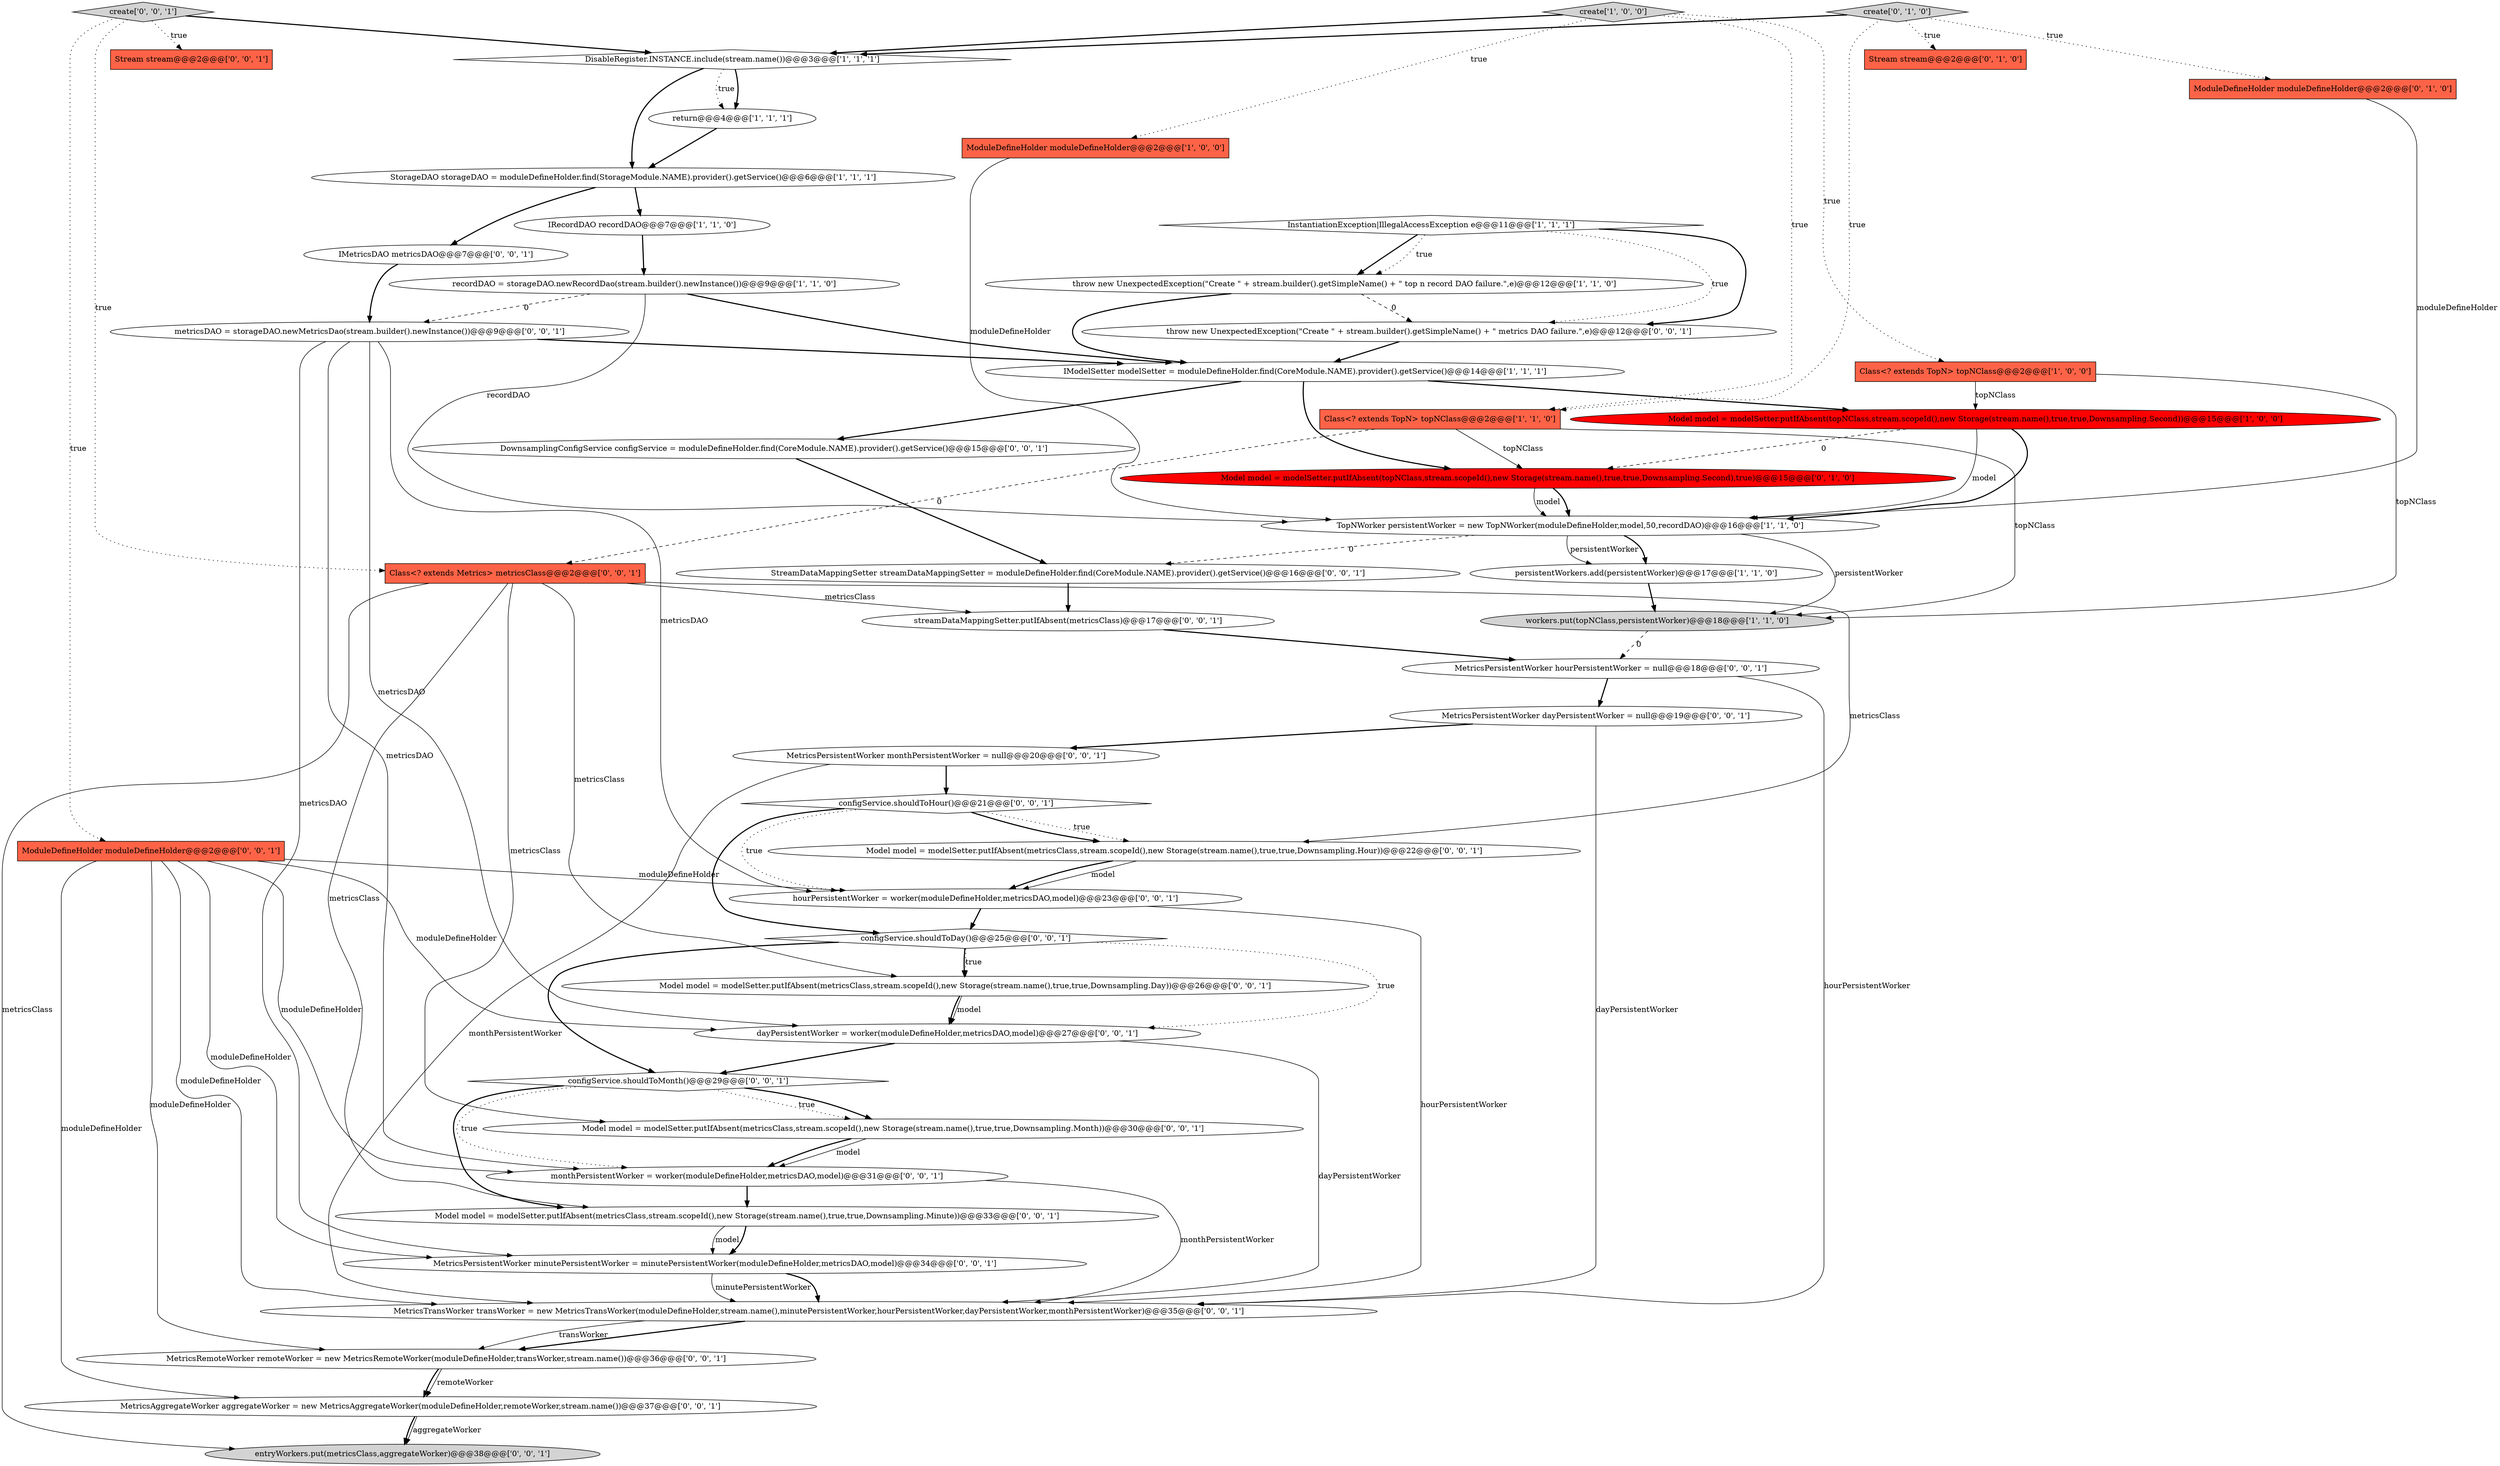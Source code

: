 digraph {
40 [style = filled, label = "MetricsPersistentWorker minutePersistentWorker = minutePersistentWorker(moduleDefineHolder,metricsDAO,model)@@@34@@@['0', '0', '1']", fillcolor = white, shape = ellipse image = "AAA0AAABBB3BBB"];
26 [style = filled, label = "MetricsPersistentWorker hourPersistentWorker = null@@@18@@@['0', '0', '1']", fillcolor = white, shape = ellipse image = "AAA0AAABBB3BBB"];
9 [style = filled, label = "TopNWorker persistentWorker = new TopNWorker(moduleDefineHolder,model,50,recordDAO)@@@16@@@['1', '1', '0']", fillcolor = white, shape = ellipse image = "AAA0AAABBB1BBB"];
37 [style = filled, label = "entryWorkers.put(metricsClass,aggregateWorker)@@@38@@@['0', '0', '1']", fillcolor = lightgray, shape = ellipse image = "AAA0AAABBB3BBB"];
43 [style = filled, label = "ModuleDefineHolder moduleDefineHolder@@@2@@@['0', '0', '1']", fillcolor = tomato, shape = box image = "AAA0AAABBB3BBB"];
13 [style = filled, label = "Model model = modelSetter.putIfAbsent(topNClass,stream.scopeId(),new Storage(stream.name(),true,true,Downsampling.Second))@@@15@@@['1', '0', '0']", fillcolor = red, shape = ellipse image = "AAA1AAABBB1BBB"];
42 [style = filled, label = "MetricsTransWorker transWorker = new MetricsTransWorker(moduleDefineHolder,stream.name(),minutePersistentWorker,hourPersistentWorker,dayPersistentWorker,monthPersistentWorker)@@@35@@@['0', '0', '1']", fillcolor = white, shape = ellipse image = "AAA0AAABBB3BBB"];
14 [style = filled, label = "Class<? extends TopN> topNClass@@@2@@@['1', '1', '0']", fillcolor = tomato, shape = box image = "AAA0AAABBB1BBB"];
29 [style = filled, label = "Stream stream@@@2@@@['0', '0', '1']", fillcolor = tomato, shape = box image = "AAA0AAABBB3BBB"];
38 [style = filled, label = "hourPersistentWorker = worker(moduleDefineHolder,metricsDAO,model)@@@23@@@['0', '0', '1']", fillcolor = white, shape = ellipse image = "AAA0AAABBB3BBB"];
19 [style = filled, label = "create['0', '1', '0']", fillcolor = lightgray, shape = diamond image = "AAA0AAABBB2BBB"];
4 [style = filled, label = "DisableRegister.INSTANCE.include(stream.name())@@@3@@@['1', '1', '1']", fillcolor = white, shape = diamond image = "AAA0AAABBB1BBB"];
2 [style = filled, label = "throw new UnexpectedException(\"Create \" + stream.builder().getSimpleName() + \" top n record DAO failure.\",e)@@@12@@@['1', '1', '0']", fillcolor = white, shape = ellipse image = "AAA0AAABBB1BBB"];
21 [style = filled, label = "Model model = modelSetter.putIfAbsent(metricsClass,stream.scopeId(),new Storage(stream.name(),true,true,Downsampling.Month))@@@30@@@['0', '0', '1']", fillcolor = white, shape = ellipse image = "AAA0AAABBB3BBB"];
12 [style = filled, label = "IModelSetter modelSetter = moduleDefineHolder.find(CoreModule.NAME).provider().getService()@@@14@@@['1', '1', '1']", fillcolor = white, shape = ellipse image = "AAA0AAABBB1BBB"];
25 [style = filled, label = "monthPersistentWorker = worker(moduleDefineHolder,metricsDAO,model)@@@31@@@['0', '0', '1']", fillcolor = white, shape = ellipse image = "AAA0AAABBB3BBB"];
45 [style = filled, label = "MetricsAggregateWorker aggregateWorker = new MetricsAggregateWorker(moduleDefineHolder,remoteWorker,stream.name())@@@37@@@['0', '0', '1']", fillcolor = white, shape = ellipse image = "AAA0AAABBB3BBB"];
33 [style = filled, label = "MetricsPersistentWorker monthPersistentWorker = null@@@20@@@['0', '0', '1']", fillcolor = white, shape = ellipse image = "AAA0AAABBB3BBB"];
7 [style = filled, label = "IRecordDAO recordDAO@@@7@@@['1', '1', '0']", fillcolor = white, shape = ellipse image = "AAA0AAABBB1BBB"];
32 [style = filled, label = "Model model = modelSetter.putIfAbsent(metricsClass,stream.scopeId(),new Storage(stream.name(),true,true,Downsampling.Minute))@@@33@@@['0', '0', '1']", fillcolor = white, shape = ellipse image = "AAA0AAABBB3BBB"];
27 [style = filled, label = "StreamDataMappingSetter streamDataMappingSetter = moduleDefineHolder.find(CoreModule.NAME).provider().getService()@@@16@@@['0', '0', '1']", fillcolor = white, shape = ellipse image = "AAA0AAABBB3BBB"];
15 [style = filled, label = "StorageDAO storageDAO = moduleDefineHolder.find(StorageModule.NAME).provider().getService()@@@6@@@['1', '1', '1']", fillcolor = white, shape = ellipse image = "AAA0AAABBB1BBB"];
31 [style = filled, label = "MetricsPersistentWorker dayPersistentWorker = null@@@19@@@['0', '0', '1']", fillcolor = white, shape = ellipse image = "AAA0AAABBB3BBB"];
39 [style = filled, label = "DownsamplingConfigService configService = moduleDefineHolder.find(CoreModule.NAME).provider().getService()@@@15@@@['0', '0', '1']", fillcolor = white, shape = ellipse image = "AAA0AAABBB3BBB"];
41 [style = filled, label = "Model model = modelSetter.putIfAbsent(metricsClass,stream.scopeId(),new Storage(stream.name(),true,true,Downsampling.Hour))@@@22@@@['0', '0', '1']", fillcolor = white, shape = ellipse image = "AAA0AAABBB3BBB"];
46 [style = filled, label = "Class<? extends Metrics> metricsClass@@@2@@@['0', '0', '1']", fillcolor = tomato, shape = box image = "AAA0AAABBB3BBB"];
8 [style = filled, label = "create['1', '0', '0']", fillcolor = lightgray, shape = diamond image = "AAA0AAABBB1BBB"];
30 [style = filled, label = "throw new UnexpectedException(\"Create \" + stream.builder().getSimpleName() + \" metrics DAO failure.\",e)@@@12@@@['0', '0', '1']", fillcolor = white, shape = ellipse image = "AAA0AAABBB3BBB"];
16 [style = filled, label = "Stream stream@@@2@@@['0', '1', '0']", fillcolor = tomato, shape = box image = "AAA0AAABBB2BBB"];
23 [style = filled, label = "streamDataMappingSetter.putIfAbsent(metricsClass)@@@17@@@['0', '0', '1']", fillcolor = white, shape = ellipse image = "AAA0AAABBB3BBB"];
20 [style = filled, label = "dayPersistentWorker = worker(moduleDefineHolder,metricsDAO,model)@@@27@@@['0', '0', '1']", fillcolor = white, shape = ellipse image = "AAA0AAABBB3BBB"];
6 [style = filled, label = "workers.put(topNClass,persistentWorker)@@@18@@@['1', '1', '0']", fillcolor = lightgray, shape = ellipse image = "AAA0AAABBB1BBB"];
36 [style = filled, label = "configService.shouldToDay()@@@25@@@['0', '0', '1']", fillcolor = white, shape = diamond image = "AAA0AAABBB3BBB"];
44 [style = filled, label = "configService.shouldToHour()@@@21@@@['0', '0', '1']", fillcolor = white, shape = diamond image = "AAA0AAABBB3BBB"];
17 [style = filled, label = "ModuleDefineHolder moduleDefineHolder@@@2@@@['0', '1', '0']", fillcolor = tomato, shape = box image = "AAA0AAABBB2BBB"];
3 [style = filled, label = "Class<? extends TopN> topNClass@@@2@@@['1', '0', '0']", fillcolor = tomato, shape = box image = "AAA0AAABBB1BBB"];
28 [style = filled, label = "MetricsRemoteWorker remoteWorker = new MetricsRemoteWorker(moduleDefineHolder,transWorker,stream.name())@@@36@@@['0', '0', '1']", fillcolor = white, shape = ellipse image = "AAA0AAABBB3BBB"];
35 [style = filled, label = "IMetricsDAO metricsDAO@@@7@@@['0', '0', '1']", fillcolor = white, shape = ellipse image = "AAA0AAABBB3BBB"];
34 [style = filled, label = "metricsDAO = storageDAO.newMetricsDao(stream.builder().newInstance())@@@9@@@['0', '0', '1']", fillcolor = white, shape = ellipse image = "AAA0AAABBB3BBB"];
0 [style = filled, label = "persistentWorkers.add(persistentWorker)@@@17@@@['1', '1', '0']", fillcolor = white, shape = ellipse image = "AAA0AAABBB1BBB"];
11 [style = filled, label = "recordDAO = storageDAO.newRecordDao(stream.builder().newInstance())@@@9@@@['1', '1', '0']", fillcolor = white, shape = ellipse image = "AAA0AAABBB1BBB"];
24 [style = filled, label = "Model model = modelSetter.putIfAbsent(metricsClass,stream.scopeId(),new Storage(stream.name(),true,true,Downsampling.Day))@@@26@@@['0', '0', '1']", fillcolor = white, shape = ellipse image = "AAA0AAABBB3BBB"];
18 [style = filled, label = "Model model = modelSetter.putIfAbsent(topNClass,stream.scopeId(),new Storage(stream.name(),true,true,Downsampling.Second),true)@@@15@@@['0', '1', '0']", fillcolor = red, shape = ellipse image = "AAA1AAABBB2BBB"];
5 [style = filled, label = "ModuleDefineHolder moduleDefineHolder@@@2@@@['1', '0', '0']", fillcolor = tomato, shape = box image = "AAA0AAABBB1BBB"];
10 [style = filled, label = "return@@@4@@@['1', '1', '1']", fillcolor = white, shape = ellipse image = "AAA0AAABBB1BBB"];
1 [style = filled, label = "InstantiationException|IllegalAccessException e@@@11@@@['1', '1', '1']", fillcolor = white, shape = diamond image = "AAA0AAABBB1BBB"];
22 [style = filled, label = "configService.shouldToMonth()@@@29@@@['0', '0', '1']", fillcolor = white, shape = diamond image = "AAA0AAABBB3BBB"];
47 [style = filled, label = "create['0', '0', '1']", fillcolor = lightgray, shape = diamond image = "AAA0AAABBB3BBB"];
24->20 [style = solid, label="model"];
38->42 [style = solid, label="hourPersistentWorker"];
32->40 [style = solid, label="model"];
13->9 [style = solid, label="model"];
4->15 [style = bold, label=""];
9->27 [style = dashed, label="0"];
1->30 [style = bold, label=""];
40->42 [style = solid, label="minutePersistentWorker"];
14->6 [style = solid, label="topNClass"];
36->20 [style = dotted, label="true"];
33->42 [style = solid, label="monthPersistentWorker"];
45->37 [style = solid, label="aggregateWorker"];
26->42 [style = solid, label="hourPersistentWorker"];
36->24 [style = bold, label=""];
47->46 [style = dotted, label="true"];
6->26 [style = dashed, label="0"];
12->18 [style = bold, label=""];
43->45 [style = solid, label="moduleDefineHolder"];
8->4 [style = bold, label=""];
13->18 [style = dashed, label="0"];
33->44 [style = bold, label=""];
36->24 [style = dotted, label="true"];
28->45 [style = bold, label=""];
7->11 [style = bold, label=""];
3->6 [style = solid, label="topNClass"];
19->17 [style = dotted, label="true"];
22->32 [style = bold, label=""];
11->12 [style = bold, label=""];
20->42 [style = solid, label="dayPersistentWorker"];
21->25 [style = bold, label=""];
2->30 [style = dashed, label="0"];
15->35 [style = bold, label=""];
1->30 [style = dotted, label="true"];
24->20 [style = bold, label=""];
47->43 [style = dotted, label="true"];
34->40 [style = solid, label="metricsDAO"];
41->38 [style = solid, label="model"];
31->33 [style = bold, label=""];
44->38 [style = dotted, label="true"];
8->14 [style = dotted, label="true"];
44->41 [style = bold, label=""];
18->9 [style = bold, label=""];
41->38 [style = bold, label=""];
3->13 [style = solid, label="topNClass"];
21->25 [style = solid, label="model"];
35->34 [style = bold, label=""];
31->42 [style = solid, label="dayPersistentWorker"];
22->21 [style = dotted, label="true"];
4->10 [style = bold, label=""];
4->10 [style = dotted, label="true"];
11->34 [style = dashed, label="0"];
22->25 [style = dotted, label="true"];
46->32 [style = solid, label="metricsClass"];
43->28 [style = solid, label="moduleDefineHolder"];
14->46 [style = dashed, label="0"];
46->21 [style = solid, label="metricsClass"];
8->3 [style = dotted, label="true"];
17->9 [style = solid, label="moduleDefineHolder"];
12->13 [style = bold, label=""];
46->23 [style = solid, label="metricsClass"];
28->45 [style = solid, label="remoteWorker"];
26->31 [style = bold, label=""];
43->20 [style = solid, label="moduleDefineHolder"];
43->25 [style = solid, label="moduleDefineHolder"];
30->12 [style = bold, label=""];
34->25 [style = solid, label="metricsDAO"];
25->42 [style = solid, label="monthPersistentWorker"];
47->29 [style = dotted, label="true"];
46->37 [style = solid, label="metricsClass"];
32->40 [style = bold, label=""];
9->0 [style = solid, label="persistentWorker"];
1->2 [style = bold, label=""];
13->9 [style = bold, label=""];
12->39 [style = bold, label=""];
42->28 [style = bold, label=""];
18->9 [style = solid, label="model"];
19->14 [style = dotted, label="true"];
44->36 [style = bold, label=""];
10->15 [style = bold, label=""];
9->0 [style = bold, label=""];
15->7 [style = bold, label=""];
34->38 [style = solid, label="metricsDAO"];
0->6 [style = bold, label=""];
46->41 [style = solid, label="metricsClass"];
36->22 [style = bold, label=""];
23->26 [style = bold, label=""];
22->21 [style = bold, label=""];
25->32 [style = bold, label=""];
38->36 [style = bold, label=""];
39->27 [style = bold, label=""];
34->12 [style = bold, label=""];
5->9 [style = solid, label="moduleDefineHolder"];
46->24 [style = solid, label="metricsClass"];
2->12 [style = bold, label=""];
20->22 [style = bold, label=""];
42->28 [style = solid, label="transWorker"];
34->20 [style = solid, label="metricsDAO"];
43->38 [style = solid, label="moduleDefineHolder"];
8->5 [style = dotted, label="true"];
9->6 [style = solid, label="persistentWorker"];
43->40 [style = solid, label="moduleDefineHolder"];
19->16 [style = dotted, label="true"];
27->23 [style = bold, label=""];
43->42 [style = solid, label="moduleDefineHolder"];
19->4 [style = bold, label=""];
14->18 [style = solid, label="topNClass"];
45->37 [style = bold, label=""];
1->2 [style = dotted, label="true"];
40->42 [style = bold, label=""];
44->41 [style = dotted, label="true"];
47->4 [style = bold, label=""];
11->9 [style = solid, label="recordDAO"];
}

